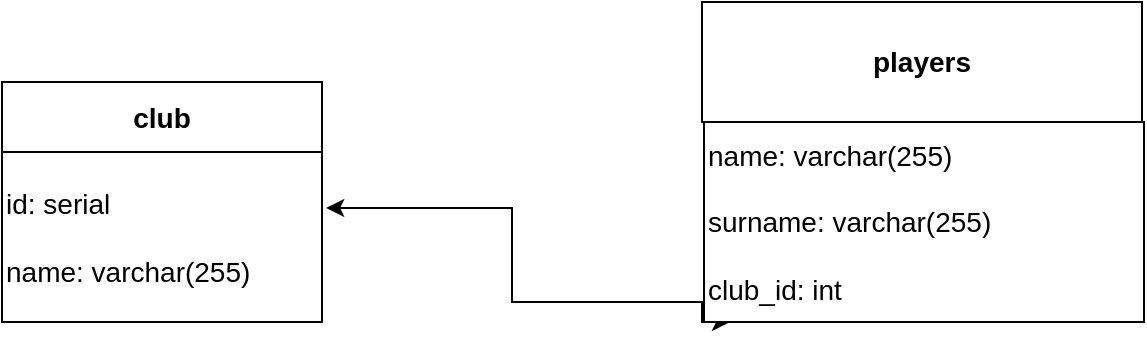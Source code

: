 <mxfile version="16.2.4" type="device"><diagram id="EJdg7d3gcBhExAl_mD-8" name="Page-1"><mxGraphModel dx="786" dy="423" grid="1" gridSize="10" guides="1" tooltips="1" connect="1" arrows="1" fold="1" page="1" pageScale="1" pageWidth="827" pageHeight="1169" math="0" shadow="0"><root><mxCell id="0"/><mxCell id="1" parent="0"/><mxCell id="c7naUO9td16xGaOepPpy-3" style="edgeStyle=orthogonalEdgeStyle;rounded=0;orthogonalLoop=1;jettySize=auto;html=1;exitX=0;exitY=0;exitDx=0;exitDy=0;entryX=0;entryY=0;entryDx=0;entryDy=0;" edge="1" parent="1" source="c7naUO9td16xGaOepPpy-1" target="c7naUO9td16xGaOepPpy-1"><mxGeometry relative="1" as="geometry"><mxPoint x="300" y="140" as="targetPoint"/></mxGeometry></mxCell><mxCell id="c7naUO9td16xGaOepPpy-6" style="edgeStyle=orthogonalEdgeStyle;rounded=0;orthogonalLoop=1;jettySize=auto;html=1;exitX=0;exitY=1;exitDx=0;exitDy=0;fontSize=14;" edge="1" parent="1" source="c7naUO9td16xGaOepPpy-1"><mxGeometry relative="1" as="geometry"><mxPoint x="414" y="240" as="targetPoint"/></mxGeometry></mxCell><mxCell id="c7naUO9td16xGaOepPpy-11" style="edgeStyle=orthogonalEdgeStyle;rounded=0;orthogonalLoop=1;jettySize=auto;html=1;exitX=0;exitY=1;exitDx=0;exitDy=0;entryX=1.013;entryY=0.329;entryDx=0;entryDy=0;entryPerimeter=0;fontSize=14;" edge="1" parent="1" source="c7naUO9td16xGaOepPpy-1" target="c7naUO9td16xGaOepPpy-2"><mxGeometry relative="1" as="geometry"><Array as="points"><mxPoint x="400" y="230"/><mxPoint x="305" y="230"/><mxPoint x="305" y="183"/></Array></mxGeometry></mxCell><mxCell id="c7naUO9td16xGaOepPpy-1" value="&lt;font style=&quot;font-size: 14px&quot;&gt;name: varchar(255)&lt;br&gt;&lt;br&gt;surname: varchar(255)&lt;br&gt;&lt;br&gt;club_id: int&lt;/font&gt;" style="rounded=0;whiteSpace=wrap;html=1;align=left;" vertex="1" parent="1"><mxGeometry x="401" y="140" width="220" height="100" as="geometry"/></mxCell><mxCell id="c7naUO9td16xGaOepPpy-2" value="&lt;font style=&quot;font-size: 14px&quot;&gt;id: serial&lt;br&gt;&lt;br&gt;name: varchar(255)&lt;/font&gt;" style="rounded=0;whiteSpace=wrap;html=1;align=left;" vertex="1" parent="1"><mxGeometry x="50" y="155" width="160" height="85" as="geometry"/></mxCell><mxCell id="c7naUO9td16xGaOepPpy-5" value="&lt;font style=&quot;font-size: 14px&quot;&gt;&lt;b&gt;club&lt;/b&gt;&lt;/font&gt;" style="rounded=0;whiteSpace=wrap;html=1;" vertex="1" parent="1"><mxGeometry x="50" y="120" width="160" height="35" as="geometry"/></mxCell><mxCell id="c7naUO9td16xGaOepPpy-7" value="&lt;b&gt;players&lt;/b&gt;" style="rounded=0;whiteSpace=wrap;html=1;fontSize=14;" vertex="1" parent="1"><mxGeometry x="400" y="80" width="220" height="60" as="geometry"/></mxCell></root></mxGraphModel></diagram></mxfile>